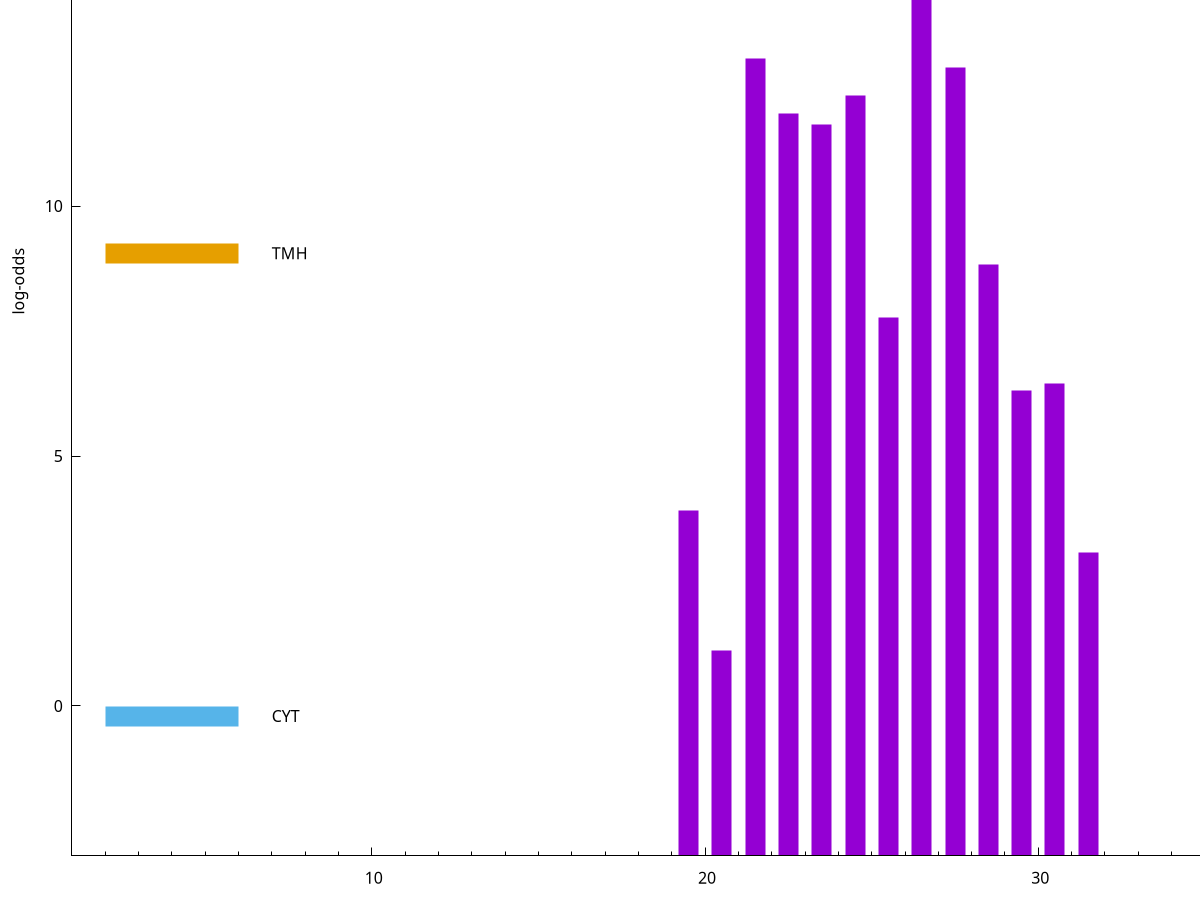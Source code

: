 set title "LipoP predictions for SRR3996252.gff"
set size 2., 1.4
set xrange [1:70] 
set mxtics 10
set yrange [-3:20]
set y2range [0:23]
set ylabel "log-odds"
set term postscript eps color solid "Helvetica" 30
set output "SRR3996252.gff29.eps"
set arrow from 2,15.5704 to 6,15.5704 nohead lt 1 lw 20
set label "SpI" at 7,15.5704
set arrow from 2,9.05935 to 6,9.05935 nohead lt 4 lw 20
set label "TMH" at 7,9.05935
set arrow from 2,-0.200913 to 6,-0.200913 nohead lt 3 lw 20
set label "CYT" at 7,-0.200913
set arrow from 2,15.5704 to 6,15.5704 nohead lt 1 lw 20
set label "SpI" at 7,15.5704
# NOTE: The scores below are the log-odds scores with the threshold
# NOTE: subtracted (a hack to make gnuplot make the histogram all
# NOTE: look nice).
plot "-" axes x1y2 title "" with impulses lt 1 lw 20
26.500000 17.375400
21.500000 15.946100
27.500000 15.778500
24.500000 15.206100
22.500000 14.855700
23.500000 14.638400
28.500000 11.835090
25.500000 10.781480
30.500000 9.454300
29.500000 9.313080
19.500000 6.905790
31.500000 6.069160
20.500000 4.118040
e
exit
